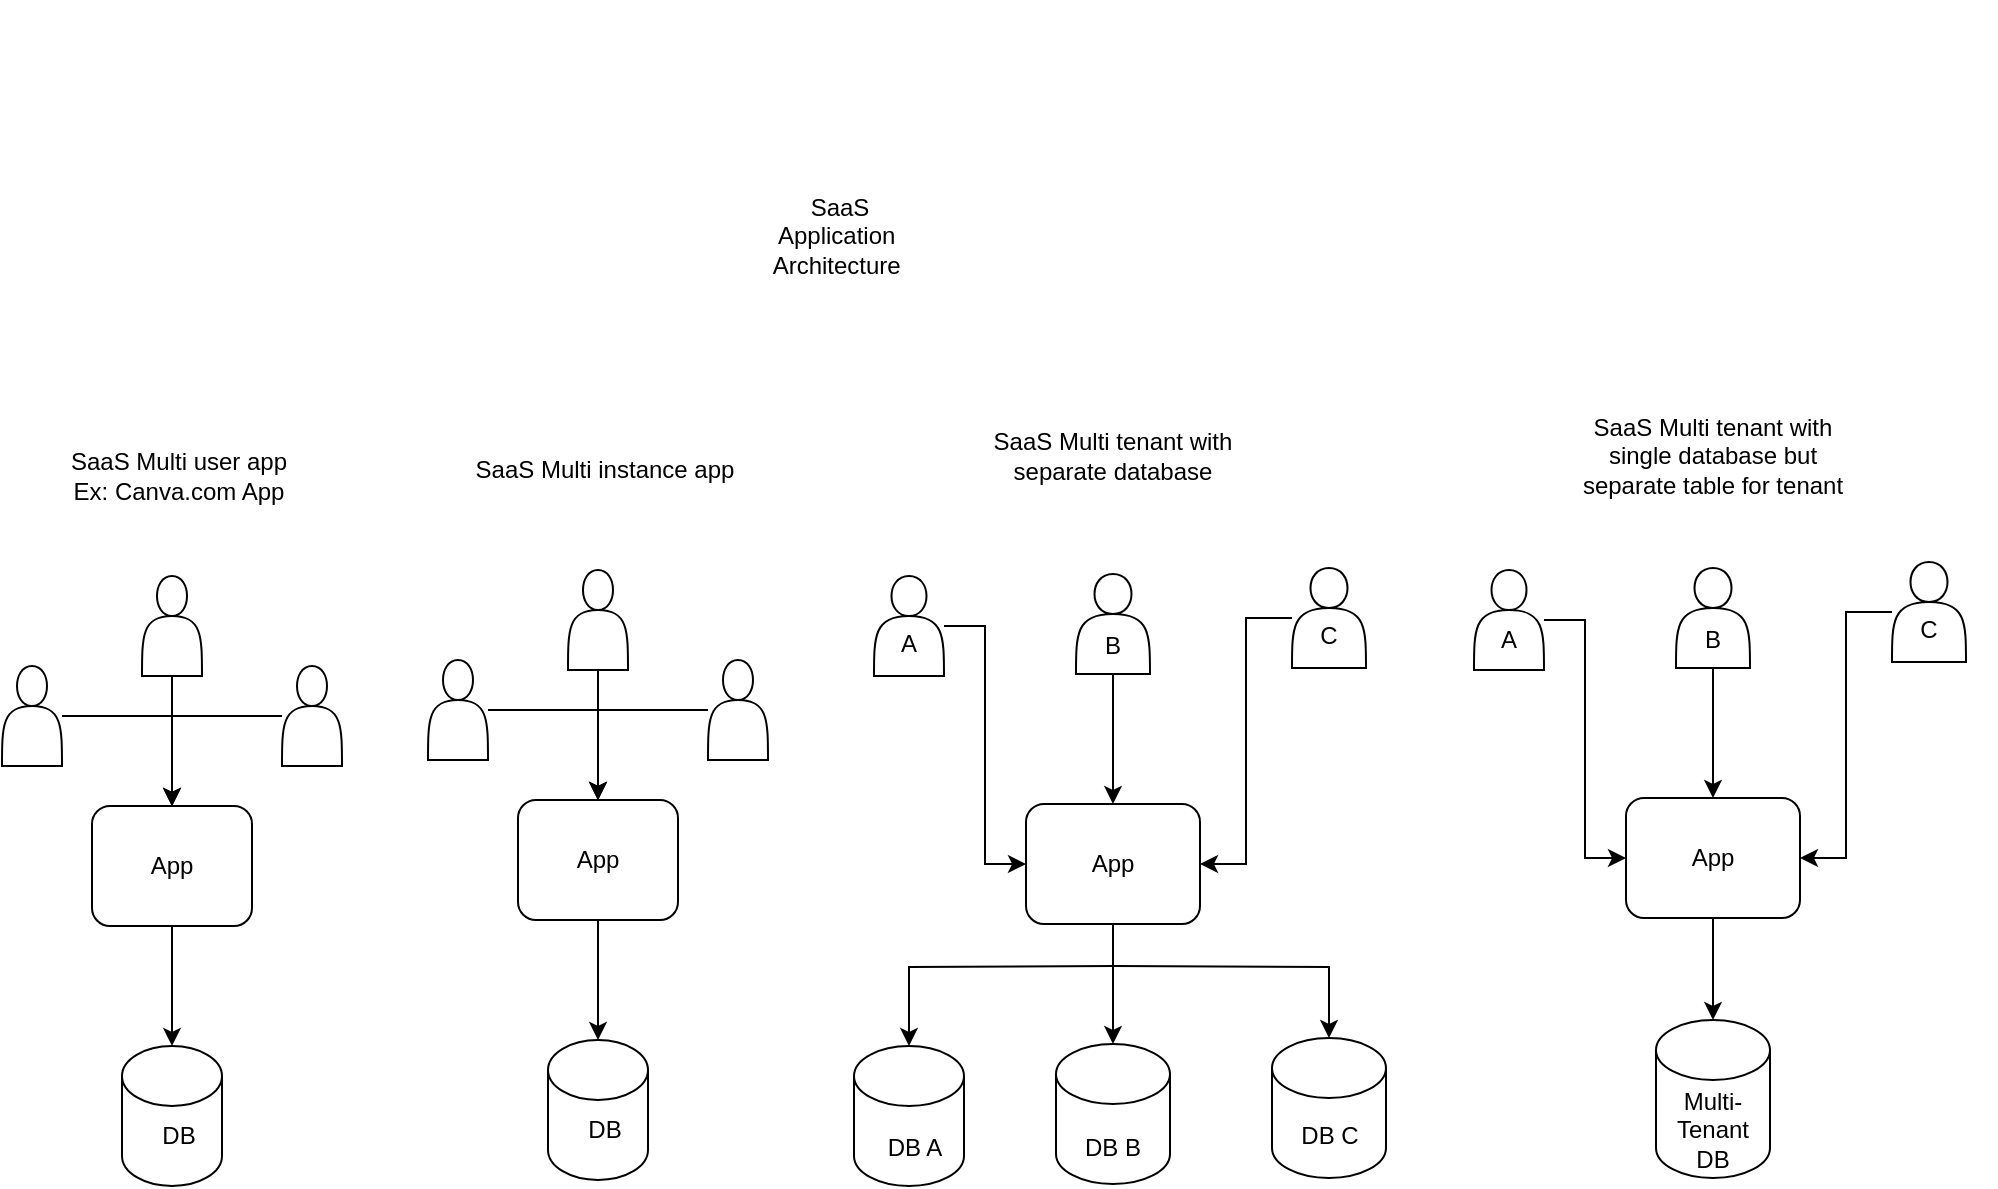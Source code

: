 <mxfile version="20.0.3" type="device"><diagram id="Exe3V-OwXQvJVxnanqj4" name="Page-1"><mxGraphModel dx="4611" dy="2148" grid="1" gridSize="10" guides="1" tooltips="1" connect="1" arrows="1" fold="1" page="1" pageScale="1" pageWidth="827" pageHeight="1169" math="0" shadow="0"><root><mxCell id="0"/><mxCell id="1" parent="0"/><mxCell id="uAMEWjyu8vx4Ztw1MIje-1" value="" style="shape=cylinder3;whiteSpace=wrap;html=1;boundedLbl=1;backgroundOutline=1;size=15;" vertex="1" parent="1"><mxGeometry x="-137" y="770" width="50" height="70" as="geometry"/></mxCell><mxCell id="uAMEWjyu8vx4Ztw1MIje-67" value="" style="edgeStyle=orthogonalEdgeStyle;rounded=0;orthogonalLoop=1;jettySize=auto;html=1;entryX=0.5;entryY=0;entryDx=0;entryDy=0;entryPerimeter=0;" edge="1" parent="1" source="uAMEWjyu8vx4Ztw1MIje-2" target="uAMEWjyu8vx4Ztw1MIje-1"><mxGeometry relative="1" as="geometry"/></mxCell><mxCell id="uAMEWjyu8vx4Ztw1MIje-2" value="" style="rounded=1;whiteSpace=wrap;html=1;" vertex="1" parent="1"><mxGeometry x="-152" y="650" width="80" height="60" as="geometry"/></mxCell><mxCell id="uAMEWjyu8vx4Ztw1MIje-3" value="App" style="text;html=1;strokeColor=none;fillColor=none;align=center;verticalAlign=middle;whiteSpace=wrap;rounded=0;" vertex="1" parent="1"><mxGeometry x="-142" y="665" width="60" height="30" as="geometry"/></mxCell><mxCell id="uAMEWjyu8vx4Ztw1MIje-6" value="" style="edgeStyle=orthogonalEdgeStyle;rounded=0;orthogonalLoop=1;jettySize=auto;html=1;" edge="1" parent="1" source="uAMEWjyu8vx4Ztw1MIje-5" target="uAMEWjyu8vx4Ztw1MIje-2"><mxGeometry relative="1" as="geometry"/></mxCell><mxCell id="uAMEWjyu8vx4Ztw1MIje-5" value="" style="shape=actor;whiteSpace=wrap;html=1;" vertex="1" parent="1"><mxGeometry x="-127" y="535" width="30" height="50" as="geometry"/></mxCell><mxCell id="uAMEWjyu8vx4Ztw1MIje-9" value="" style="shape=cylinder3;whiteSpace=wrap;html=1;boundedLbl=1;backgroundOutline=1;size=15;" vertex="1" parent="1"><mxGeometry x="229" y="770" width="55" height="70" as="geometry"/></mxCell><mxCell id="uAMEWjyu8vx4Ztw1MIje-19" value="" style="edgeStyle=orthogonalEdgeStyle;rounded=0;orthogonalLoop=1;jettySize=auto;html=1;" edge="1" parent="1" target="uAMEWjyu8vx4Ztw1MIje-9"><mxGeometry relative="1" as="geometry"><mxPoint x="359" y="730" as="sourcePoint"/></mxGeometry></mxCell><mxCell id="uAMEWjyu8vx4Ztw1MIje-12" value="" style="edgeStyle=orthogonalEdgeStyle;rounded=0;orthogonalLoop=1;jettySize=auto;html=1;entryX=0;entryY=0.5;entryDx=0;entryDy=0;" edge="1" parent="1" source="uAMEWjyu8vx4Ztw1MIje-13" target="uAMEWjyu8vx4Ztw1MIje-29"><mxGeometry relative="1" as="geometry"><mxPoint x="259" y="650" as="targetPoint"/></mxGeometry></mxCell><mxCell id="uAMEWjyu8vx4Ztw1MIje-13" value="" style="shape=actor;whiteSpace=wrap;html=1;" vertex="1" parent="1"><mxGeometry x="239" y="535" width="35" height="50" as="geometry"/></mxCell><mxCell id="uAMEWjyu8vx4Ztw1MIje-26" value="" style="edgeStyle=orthogonalEdgeStyle;rounded=0;orthogonalLoop=1;jettySize=auto;html=1;" edge="1" parent="1" source="uAMEWjyu8vx4Ztw1MIje-20" target="uAMEWjyu8vx4Ztw1MIje-2"><mxGeometry relative="1" as="geometry"/></mxCell><mxCell id="uAMEWjyu8vx4Ztw1MIje-20" value="" style="shape=actor;whiteSpace=wrap;html=1;" vertex="1" parent="1"><mxGeometry x="-197" y="580" width="30" height="50" as="geometry"/></mxCell><mxCell id="uAMEWjyu8vx4Ztw1MIje-24" value="" style="edgeStyle=orthogonalEdgeStyle;rounded=0;orthogonalLoop=1;jettySize=auto;html=1;" edge="1" parent="1" source="uAMEWjyu8vx4Ztw1MIje-22" target="uAMEWjyu8vx4Ztw1MIje-2"><mxGeometry relative="1" as="geometry"/></mxCell><mxCell id="uAMEWjyu8vx4Ztw1MIje-22" value="" style="shape=actor;whiteSpace=wrap;html=1;" vertex="1" parent="1"><mxGeometry x="-57" y="580" width="30" height="50" as="geometry"/></mxCell><mxCell id="uAMEWjyu8vx4Ztw1MIje-27" value="" style="shape=cylinder3;whiteSpace=wrap;html=1;boundedLbl=1;backgroundOutline=1;size=15;" vertex="1" parent="1"><mxGeometry x="330" y="769" width="57" height="70" as="geometry"/></mxCell><mxCell id="uAMEWjyu8vx4Ztw1MIje-28" value="" style="edgeStyle=orthogonalEdgeStyle;rounded=0;orthogonalLoop=1;jettySize=auto;html=1;" edge="1" parent="1" source="uAMEWjyu8vx4Ztw1MIje-29" target="uAMEWjyu8vx4Ztw1MIje-27"><mxGeometry relative="1" as="geometry"/></mxCell><mxCell id="uAMEWjyu8vx4Ztw1MIje-29" value="" style="rounded=1;whiteSpace=wrap;html=1;" vertex="1" parent="1"><mxGeometry x="315" y="649" width="87" height="60" as="geometry"/></mxCell><mxCell id="uAMEWjyu8vx4Ztw1MIje-30" value="App" style="text;html=1;strokeColor=none;fillColor=none;align=center;verticalAlign=middle;whiteSpace=wrap;rounded=0;" vertex="1" parent="1"><mxGeometry x="325" y="664" width="67" height="30" as="geometry"/></mxCell><mxCell id="uAMEWjyu8vx4Ztw1MIje-31" value="" style="edgeStyle=orthogonalEdgeStyle;rounded=0;orthogonalLoop=1;jettySize=auto;html=1;" edge="1" parent="1" source="uAMEWjyu8vx4Ztw1MIje-32" target="uAMEWjyu8vx4Ztw1MIje-29"><mxGeometry relative="1" as="geometry"/></mxCell><mxCell id="uAMEWjyu8vx4Ztw1MIje-32" value="" style="shape=actor;whiteSpace=wrap;html=1;" vertex="1" parent="1"><mxGeometry x="340" y="534" width="37" height="50" as="geometry"/></mxCell><mxCell id="uAMEWjyu8vx4Ztw1MIje-33" value="" style="shape=cylinder3;whiteSpace=wrap;html=1;boundedLbl=1;backgroundOutline=1;size=15;" vertex="1" parent="1"><mxGeometry x="438" y="766" width="57" height="70" as="geometry"/></mxCell><mxCell id="uAMEWjyu8vx4Ztw1MIje-34" value="" style="edgeStyle=orthogonalEdgeStyle;rounded=0;orthogonalLoop=1;jettySize=auto;html=1;" edge="1" target="uAMEWjyu8vx4Ztw1MIje-33" parent="1"><mxGeometry relative="1" as="geometry"><mxPoint x="359" y="730" as="sourcePoint"/></mxGeometry></mxCell><mxCell id="uAMEWjyu8vx4Ztw1MIje-37" value="" style="edgeStyle=orthogonalEdgeStyle;rounded=0;orthogonalLoop=1;jettySize=auto;html=1;entryX=1;entryY=0.5;entryDx=0;entryDy=0;" edge="1" source="uAMEWjyu8vx4Ztw1MIje-38" target="uAMEWjyu8vx4Ztw1MIje-29" parent="1"><mxGeometry relative="1" as="geometry"><mxPoint x="466.5" y="646" as="targetPoint"/></mxGeometry></mxCell><mxCell id="uAMEWjyu8vx4Ztw1MIje-38" value="" style="shape=actor;whiteSpace=wrap;html=1;" vertex="1" parent="1"><mxGeometry x="448" y="531" width="37" height="50" as="geometry"/></mxCell><mxCell id="uAMEWjyu8vx4Ztw1MIje-39" value="DB A" style="text;html=1;strokeColor=none;fillColor=none;align=center;verticalAlign=middle;whiteSpace=wrap;rounded=0;" vertex="1" parent="1"><mxGeometry x="225.5" y="806" width="67" height="30" as="geometry"/></mxCell><mxCell id="uAMEWjyu8vx4Ztw1MIje-40" value="DB B" style="text;html=1;strokeColor=none;fillColor=none;align=center;verticalAlign=middle;whiteSpace=wrap;rounded=0;" vertex="1" parent="1"><mxGeometry x="325" y="806" width="67" height="30" as="geometry"/></mxCell><mxCell id="uAMEWjyu8vx4Ztw1MIje-41" value="DB C" style="text;html=1;strokeColor=none;fillColor=none;align=center;verticalAlign=middle;whiteSpace=wrap;rounded=0;" vertex="1" parent="1"><mxGeometry x="429.5" y="800" width="74" height="30" as="geometry"/></mxCell><mxCell id="uAMEWjyu8vx4Ztw1MIje-42" value="A" style="text;html=1;strokeColor=none;fillColor=none;align=center;verticalAlign=middle;whiteSpace=wrap;rounded=0;" vertex="1" parent="1"><mxGeometry x="223" y="554" width="67" height="30" as="geometry"/></mxCell><mxCell id="uAMEWjyu8vx4Ztw1MIje-43" value="B" style="text;html=1;strokeColor=none;fillColor=none;align=center;verticalAlign=middle;whiteSpace=wrap;rounded=0;" vertex="1" parent="1"><mxGeometry x="325" y="555" width="67" height="30" as="geometry"/></mxCell><mxCell id="uAMEWjyu8vx4Ztw1MIje-44" value="C" style="text;html=1;strokeColor=none;fillColor=none;align=center;verticalAlign=middle;whiteSpace=wrap;rounded=0;" vertex="1" parent="1"><mxGeometry x="433" y="550" width="67" height="30" as="geometry"/></mxCell><mxCell id="uAMEWjyu8vx4Ztw1MIje-47" value="" style="edgeStyle=orthogonalEdgeStyle;rounded=0;orthogonalLoop=1;jettySize=auto;html=1;entryX=0;entryY=0.5;entryDx=0;entryDy=0;" edge="1" source="uAMEWjyu8vx4Ztw1MIje-48" target="uAMEWjyu8vx4Ztw1MIje-51" parent="1"><mxGeometry relative="1" as="geometry"><mxPoint x="559" y="647" as="targetPoint"/></mxGeometry></mxCell><mxCell id="uAMEWjyu8vx4Ztw1MIje-48" value="" style="shape=actor;whiteSpace=wrap;html=1;" vertex="1" parent="1"><mxGeometry x="539" y="532" width="35" height="50" as="geometry"/></mxCell><mxCell id="uAMEWjyu8vx4Ztw1MIje-49" value="" style="shape=cylinder3;whiteSpace=wrap;html=1;boundedLbl=1;backgroundOutline=1;size=15;" vertex="1" parent="1"><mxGeometry x="630" y="757" width="57" height="79" as="geometry"/></mxCell><mxCell id="uAMEWjyu8vx4Ztw1MIje-50" value="" style="edgeStyle=orthogonalEdgeStyle;rounded=0;orthogonalLoop=1;jettySize=auto;html=1;" edge="1" source="uAMEWjyu8vx4Ztw1MIje-51" target="uAMEWjyu8vx4Ztw1MIje-49" parent="1"><mxGeometry relative="1" as="geometry"/></mxCell><mxCell id="uAMEWjyu8vx4Ztw1MIje-51" value="" style="rounded=1;whiteSpace=wrap;html=1;" vertex="1" parent="1"><mxGeometry x="615" y="646" width="87" height="60" as="geometry"/></mxCell><mxCell id="uAMEWjyu8vx4Ztw1MIje-52" value="App" style="text;html=1;strokeColor=none;fillColor=none;align=center;verticalAlign=middle;whiteSpace=wrap;rounded=0;" vertex="1" parent="1"><mxGeometry x="625" y="661" width="67" height="30" as="geometry"/></mxCell><mxCell id="uAMEWjyu8vx4Ztw1MIje-53" value="" style="edgeStyle=orthogonalEdgeStyle;rounded=0;orthogonalLoop=1;jettySize=auto;html=1;" edge="1" source="uAMEWjyu8vx4Ztw1MIje-54" target="uAMEWjyu8vx4Ztw1MIje-51" parent="1"><mxGeometry relative="1" as="geometry"/></mxCell><mxCell id="uAMEWjyu8vx4Ztw1MIje-54" value="" style="shape=actor;whiteSpace=wrap;html=1;" vertex="1" parent="1"><mxGeometry x="640" y="531" width="37" height="50" as="geometry"/></mxCell><mxCell id="uAMEWjyu8vx4Ztw1MIje-57" value="" style="edgeStyle=orthogonalEdgeStyle;rounded=0;orthogonalLoop=1;jettySize=auto;html=1;entryX=1;entryY=0.5;entryDx=0;entryDy=0;" edge="1" source="uAMEWjyu8vx4Ztw1MIje-58" target="uAMEWjyu8vx4Ztw1MIje-51" parent="1"><mxGeometry relative="1" as="geometry"><mxPoint x="766.5" y="643" as="targetPoint"/></mxGeometry></mxCell><mxCell id="uAMEWjyu8vx4Ztw1MIje-58" value="" style="shape=actor;whiteSpace=wrap;html=1;" vertex="1" parent="1"><mxGeometry x="748" y="528" width="37" height="50" as="geometry"/></mxCell><mxCell id="uAMEWjyu8vx4Ztw1MIje-60" value="Multi-Tenant DB" style="text;html=1;strokeColor=none;fillColor=none;align=center;verticalAlign=middle;whiteSpace=wrap;rounded=0;" vertex="1" parent="1"><mxGeometry x="631" y="797" width="55" height="30" as="geometry"/></mxCell><mxCell id="uAMEWjyu8vx4Ztw1MIje-62" value="A" style="text;html=1;strokeColor=none;fillColor=none;align=center;verticalAlign=middle;whiteSpace=wrap;rounded=0;" vertex="1" parent="1"><mxGeometry x="523" y="552" width="67" height="30" as="geometry"/></mxCell><mxCell id="uAMEWjyu8vx4Ztw1MIje-63" value="B" style="text;html=1;strokeColor=none;fillColor=none;align=center;verticalAlign=middle;whiteSpace=wrap;rounded=0;" vertex="1" parent="1"><mxGeometry x="625" y="552" width="67" height="30" as="geometry"/></mxCell><mxCell id="uAMEWjyu8vx4Ztw1MIje-64" value="C" style="text;html=1;strokeColor=none;fillColor=none;align=center;verticalAlign=middle;whiteSpace=wrap;rounded=0;" vertex="1" parent="1"><mxGeometry x="733" y="547" width="67" height="30" as="geometry"/></mxCell><mxCell id="uAMEWjyu8vx4Ztw1MIje-65" value="SaaS Application&amp;nbsp; Architecture&amp;nbsp;" style="text;html=1;strokeColor=none;fillColor=none;align=center;verticalAlign=middle;whiteSpace=wrap;rounded=0;direction=south;" vertex="1" parent="1"><mxGeometry x="207" y="247" width="30" height="236" as="geometry"/></mxCell><mxCell id="uAMEWjyu8vx4Ztw1MIje-66" value="DB" style="text;html=1;strokeColor=none;fillColor=none;align=center;verticalAlign=middle;whiteSpace=wrap;rounded=0;" vertex="1" parent="1"><mxGeometry x="-142" y="800" width="67" height="30" as="geometry"/></mxCell><mxCell id="uAMEWjyu8vx4Ztw1MIje-68" value="SaaS Multi user app&lt;br&gt;Ex: Canva.com App" style="text;html=1;strokeColor=none;fillColor=none;align=center;verticalAlign=middle;whiteSpace=wrap;rounded=0;" vertex="1" parent="1"><mxGeometry x="-180" y="470" width="143" height="30" as="geometry"/></mxCell><mxCell id="uAMEWjyu8vx4Ztw1MIje-69" value="SaaS Multi tenant with separate database&lt;br&gt;" style="text;html=1;strokeColor=none;fillColor=none;align=center;verticalAlign=middle;whiteSpace=wrap;rounded=0;" vertex="1" parent="1"><mxGeometry x="287" y="460" width="143" height="30" as="geometry"/></mxCell><mxCell id="uAMEWjyu8vx4Ztw1MIje-70" value="SaaS Multi tenant with single database but separate table for tenant" style="text;html=1;strokeColor=none;fillColor=none;align=center;verticalAlign=middle;whiteSpace=wrap;rounded=0;" vertex="1" parent="1"><mxGeometry x="587" y="460" width="143" height="30" as="geometry"/></mxCell><mxCell id="uAMEWjyu8vx4Ztw1MIje-72" value="" style="shape=cylinder3;whiteSpace=wrap;html=1;boundedLbl=1;backgroundOutline=1;size=15;" vertex="1" parent="1"><mxGeometry x="76" y="767" width="50" height="70" as="geometry"/></mxCell><mxCell id="uAMEWjyu8vx4Ztw1MIje-73" value="" style="edgeStyle=orthogonalEdgeStyle;rounded=0;orthogonalLoop=1;jettySize=auto;html=1;entryX=0.5;entryY=0;entryDx=0;entryDy=0;entryPerimeter=0;" edge="1" source="uAMEWjyu8vx4Ztw1MIje-74" target="uAMEWjyu8vx4Ztw1MIje-72" parent="1"><mxGeometry relative="1" as="geometry"/></mxCell><mxCell id="uAMEWjyu8vx4Ztw1MIje-74" value="" style="rounded=1;whiteSpace=wrap;html=1;" vertex="1" parent="1"><mxGeometry x="61" y="647" width="80" height="60" as="geometry"/></mxCell><mxCell id="uAMEWjyu8vx4Ztw1MIje-75" value="App" style="text;html=1;strokeColor=none;fillColor=none;align=center;verticalAlign=middle;whiteSpace=wrap;rounded=0;" vertex="1" parent="1"><mxGeometry x="71" y="662" width="60" height="30" as="geometry"/></mxCell><mxCell id="uAMEWjyu8vx4Ztw1MIje-76" value="" style="edgeStyle=orthogonalEdgeStyle;rounded=0;orthogonalLoop=1;jettySize=auto;html=1;" edge="1" source="uAMEWjyu8vx4Ztw1MIje-77" target="uAMEWjyu8vx4Ztw1MIje-74" parent="1"><mxGeometry relative="1" as="geometry"/></mxCell><mxCell id="uAMEWjyu8vx4Ztw1MIje-77" value="" style="shape=actor;whiteSpace=wrap;html=1;" vertex="1" parent="1"><mxGeometry x="86" y="532" width="30" height="50" as="geometry"/></mxCell><mxCell id="uAMEWjyu8vx4Ztw1MIje-78" value="" style="edgeStyle=orthogonalEdgeStyle;rounded=0;orthogonalLoop=1;jettySize=auto;html=1;" edge="1" source="uAMEWjyu8vx4Ztw1MIje-79" target="uAMEWjyu8vx4Ztw1MIje-74" parent="1"><mxGeometry relative="1" as="geometry"/></mxCell><mxCell id="uAMEWjyu8vx4Ztw1MIje-79" value="" style="shape=actor;whiteSpace=wrap;html=1;" vertex="1" parent="1"><mxGeometry x="16" y="577" width="30" height="50" as="geometry"/></mxCell><mxCell id="uAMEWjyu8vx4Ztw1MIje-80" value="" style="edgeStyle=orthogonalEdgeStyle;rounded=0;orthogonalLoop=1;jettySize=auto;html=1;" edge="1" source="uAMEWjyu8vx4Ztw1MIje-81" target="uAMEWjyu8vx4Ztw1MIje-74" parent="1"><mxGeometry relative="1" as="geometry"/></mxCell><mxCell id="uAMEWjyu8vx4Ztw1MIje-81" value="" style="shape=actor;whiteSpace=wrap;html=1;" vertex="1" parent="1"><mxGeometry x="156" y="577" width="30" height="50" as="geometry"/></mxCell><mxCell id="uAMEWjyu8vx4Ztw1MIje-82" value="DB" style="text;html=1;strokeColor=none;fillColor=none;align=center;verticalAlign=middle;whiteSpace=wrap;rounded=0;" vertex="1" parent="1"><mxGeometry x="71" y="797" width="67" height="30" as="geometry"/></mxCell><mxCell id="uAMEWjyu8vx4Ztw1MIje-83" value="SaaS Multi instance app" style="text;html=1;strokeColor=none;fillColor=none;align=center;verticalAlign=middle;whiteSpace=wrap;rounded=0;" vertex="1" parent="1"><mxGeometry x="33" y="467" width="143" height="30" as="geometry"/></mxCell></root></mxGraphModel></diagram></mxfile>